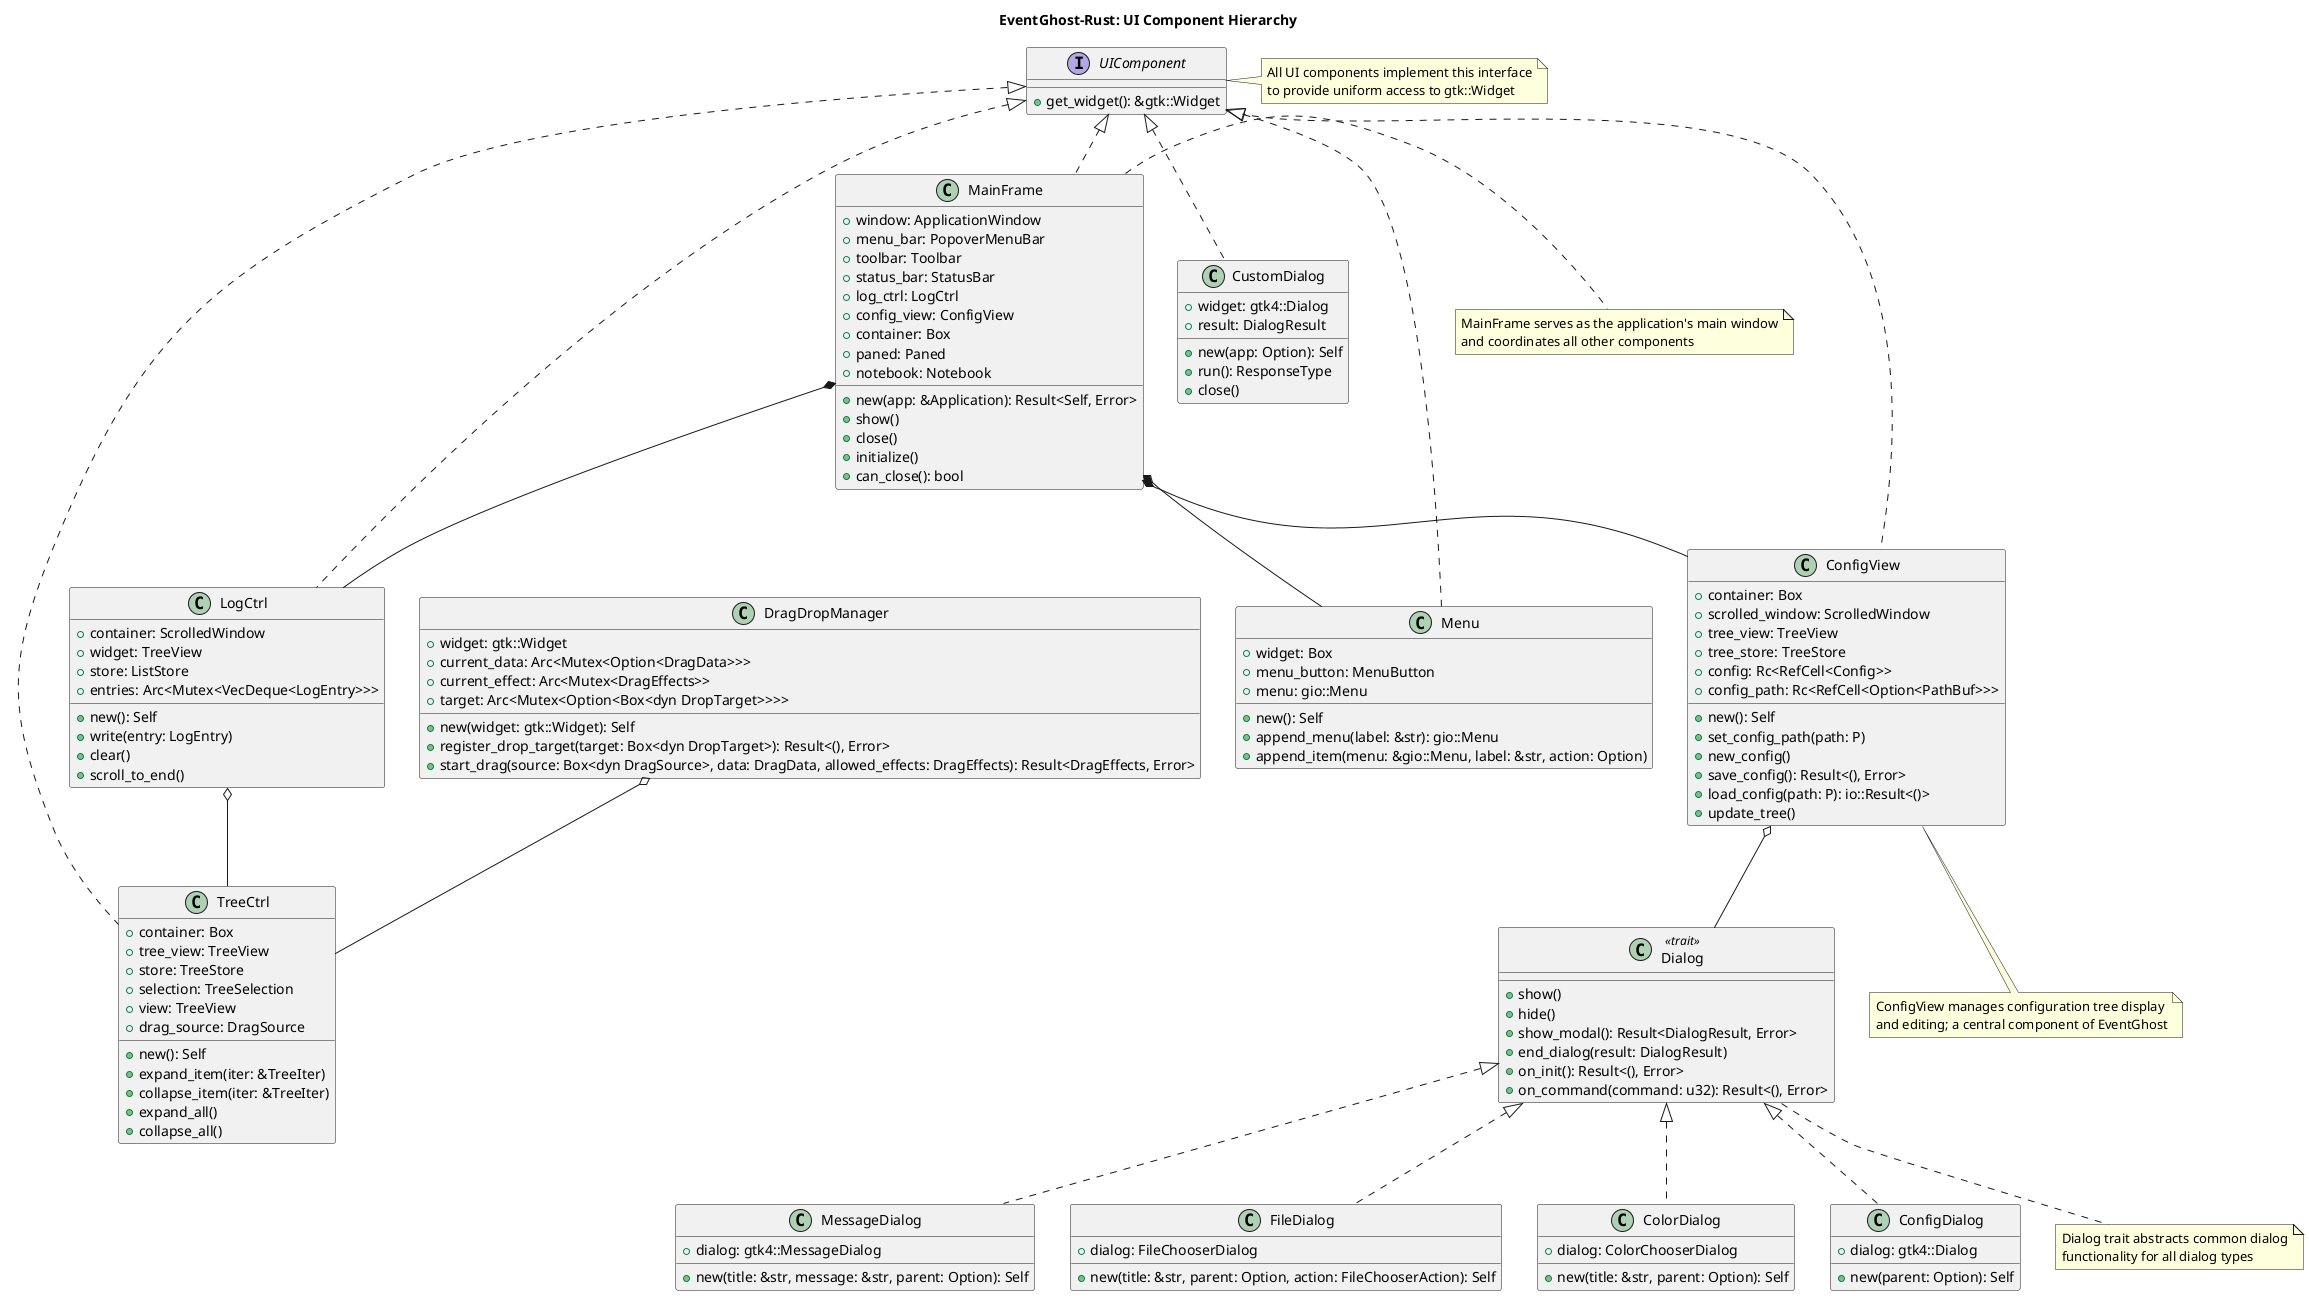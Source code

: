 @startuml EventGhost UI Components

' UI Component hierarchy of the EventGhost-Rust project

title EventGhost-Rust: UI Component Hierarchy

' Define main UI components

interface UIComponent {
  +get_widget(): &gtk::Widget
}

class MainFrame {
  +window: ApplicationWindow
  +menu_bar: PopoverMenuBar
  +toolbar: Toolbar
  +status_bar: StatusBar
  +log_ctrl: LogCtrl
  +config_view: ConfigView
  +container: Box
  +paned: Paned
  +notebook: Notebook
  +new(app: &Application): Result<Self, Error>
  +show()
  +close()
  +initialize()
  +can_close(): bool
}

class ConfigView {
  +container: Box
  +scrolled_window: ScrolledWindow
  +tree_view: TreeView
  +tree_store: TreeStore
  +config: Rc<RefCell<Config>>
  +config_path: Rc<RefCell<Option<PathBuf>>>
  +new(): Self
  +set_config_path(path: P)
  +new_config()
  +save_config(): Result<(), Error>
  +load_config(path: P): io::Result<()>
  +update_tree()
}

class LogCtrl {
  +container: ScrolledWindow
  +widget: TreeView
  +store: ListStore
  +entries: Arc<Mutex<VecDeque<LogEntry>>>
  +new(): Self
  +write(entry: LogEntry)
  +clear()
  +scroll_to_end()
}

class Dialog <<trait>> {
  +show()
  +hide()
  +show_modal(): Result<DialogResult, Error>
  +end_dialog(result: DialogResult)
  +on_init(): Result<(), Error>
  +on_command(command: u32): Result<(), Error>
}

class TreeCtrl {
  +container: Box
  +tree_view: TreeView
  +store: TreeStore
  +selection: TreeSelection
  +view: TreeView
  +drag_source: DragSource
  +new(): Self
  +expand_item(iter: &TreeIter)
  +collapse_item(iter: &TreeIter)
  +expand_all()
  +collapse_all()
}

class Menu {
  +widget: Box
  +menu_button: MenuButton
  +menu: gio::Menu
  +new(): Self
  +append_menu(label: &str): gio::Menu
  +append_item(menu: &gio::Menu, label: &str, action: Option<&str>)
}

class MessageDialog {
  +dialog: gtk4::MessageDialog
  +new(title: &str, message: &str, parent: Option<&Window>): Self
}

class FileDialog {
  +dialog: FileChooserDialog
  +new(title: &str, parent: Option<&Window>, action: FileChooserAction): Self
}

class ColorDialog {
  +dialog: ColorChooserDialog
  +new(title: &str, parent: Option<&Window>): Self
}

class ConfigDialog {
  +dialog: gtk4::Dialog
  +new(parent: Option<&Window>): Self
}

class CustomDialog {
  +widget: gtk4::Dialog
  +result: DialogResult
  +new(app: Option<&Application>): Self
  +run(): ResponseType
  +close()
}

class DragDropManager {
  +widget: gtk::Widget
  +current_data: Arc<Mutex<Option<DragData>>>
  +current_effect: Arc<Mutex<DragEffects>>
  +target: Arc<Mutex<Option<Box<dyn DropTarget>>>>
  +new(widget: gtk::Widget): Self
  +register_drop_target(target: Box<dyn DropTarget>): Result<(), Error>
  +start_drag(source: Box<dyn DragSource>, data: DragData, allowed_effects: DragEffects): Result<DragEffects, Error>
}

' Define relationships
UIComponent <|.. MainFrame
UIComponent <|.. ConfigView
UIComponent <|.. LogCtrl
UIComponent <|.. TreeCtrl
UIComponent <|.. Menu
UIComponent <|.. CustomDialog

Dialog <|.. MessageDialog
Dialog <|.. FileDialog
Dialog <|.. ColorDialog
Dialog <|.. ConfigDialog

MainFrame *-- ConfigView
MainFrame *-- LogCtrl
MainFrame *-- Menu

ConfigView o-- Dialog
LogCtrl o-- TreeCtrl
DragDropManager o-- TreeCtrl

' Notes
note right of UIComponent
  All UI components implement this interface
  to provide uniform access to gtk::Widget
end note

note right of MainFrame
  MainFrame serves as the application's main window
  and coordinates all other components
end note

note bottom of ConfigView
  ConfigView manages configuration tree display
  and editing; a central component of EventGhost
end note

note bottom of Dialog
  Dialog trait abstracts common dialog
  functionality for all dialog types
end note

@enduml 